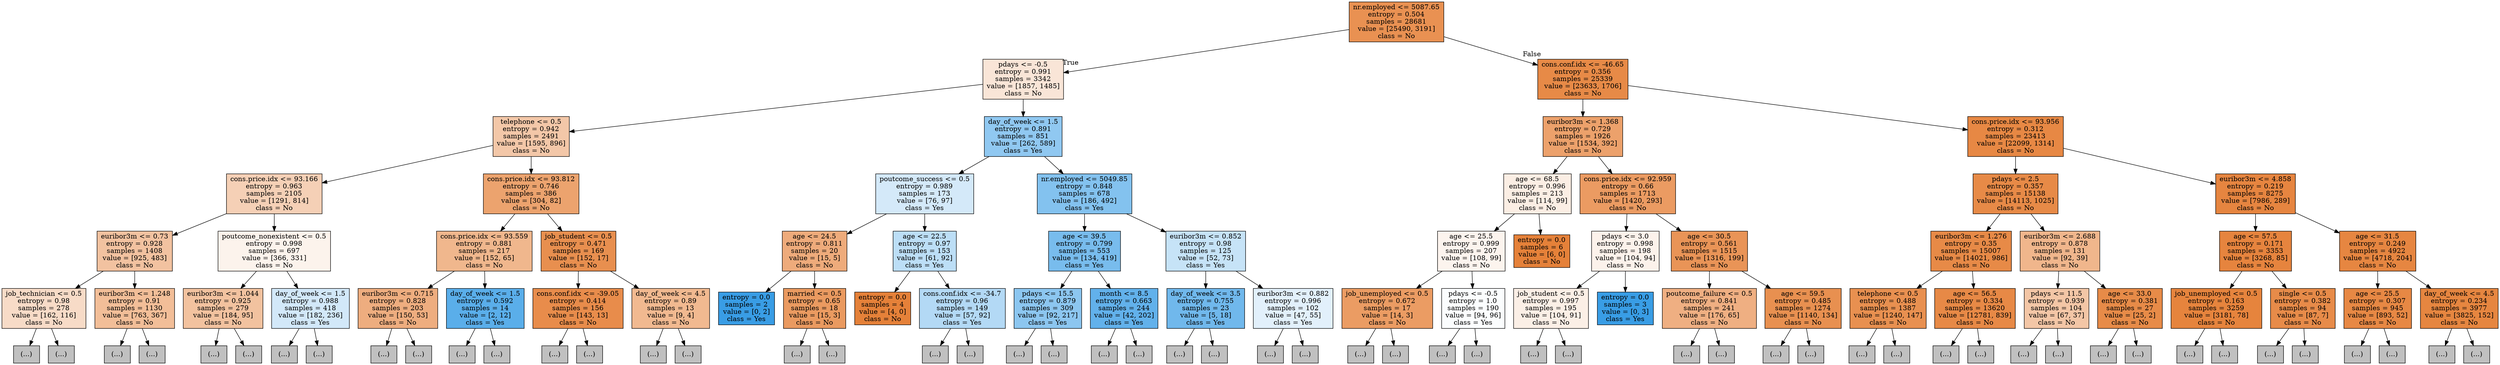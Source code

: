 digraph Tree {
node [shape=box, style="filled", color="black"] ;
0 [label="nr.employed <= 5087.65\nentropy = 0.504\nsamples = 28681\nvalue = [25490, 3191]\nclass = No", fillcolor="#e58139df"] ;
1 [label="pdays <= -0.5\nentropy = 0.991\nsamples = 3342\nvalue = [1857, 1485]\nclass = No", fillcolor="#e5813933"] ;
0 -> 1 [labeldistance=2.5, labelangle=45, headlabel="True"] ;
2 [label="telephone <= 0.5\nentropy = 0.942\nsamples = 2491\nvalue = [1595, 896]\nclass = No", fillcolor="#e5813970"] ;
1 -> 2 ;
3 [label="cons.price.idx <= 93.166\nentropy = 0.963\nsamples = 2105\nvalue = [1291, 814]\nclass = No", fillcolor="#e581395e"] ;
2 -> 3 ;
4 [label="euribor3m <= 0.73\nentropy = 0.928\nsamples = 1408\nvalue = [925, 483]\nclass = No", fillcolor="#e581397a"] ;
3 -> 4 ;
5 [label="job_technician <= 0.5\nentropy = 0.98\nsamples = 278\nvalue = [162, 116]\nclass = No", fillcolor="#e5813948"] ;
4 -> 5 ;
6 [label="(...)", fillcolor="#C0C0C0"] ;
5 -> 6 ;
167 [label="(...)", fillcolor="#C0C0C0"] ;
5 -> 167 ;
198 [label="euribor3m <= 1.248\nentropy = 0.91\nsamples = 1130\nvalue = [763, 367]\nclass = No", fillcolor="#e5813984"] ;
4 -> 198 ;
199 [label="(...)", fillcolor="#C0C0C0"] ;
198 -> 199 ;
758 [label="(...)", fillcolor="#C0C0C0"] ;
198 -> 758 ;
1057 [label="poutcome_nonexistent <= 0.5\nentropy = 0.998\nsamples = 697\nvalue = [366, 331]\nclass = No", fillcolor="#e5813918"] ;
3 -> 1057 ;
1058 [label="euribor3m <= 1.044\nentropy = 0.925\nsamples = 279\nvalue = [184, 95]\nclass = No", fillcolor="#e581397b"] ;
1057 -> 1058 ;
1059 [label="(...)", fillcolor="#C0C0C0"] ;
1058 -> 1059 ;
1242 [label="(...)", fillcolor="#C0C0C0"] ;
1058 -> 1242 ;
1243 [label="day_of_week <= 1.5\nentropy = 0.988\nsamples = 418\nvalue = [182, 236]\nclass = Yes", fillcolor="#399de53a"] ;
1057 -> 1243 ;
1244 [label="(...)", fillcolor="#C0C0C0"] ;
1243 -> 1244 ;
1333 [label="(...)", fillcolor="#C0C0C0"] ;
1243 -> 1333 ;
1542 [label="cons.price.idx <= 93.812\nentropy = 0.746\nsamples = 386\nvalue = [304, 82]\nclass = No", fillcolor="#e58139ba"] ;
2 -> 1542 ;
1543 [label="cons.price.idx <= 93.559\nentropy = 0.881\nsamples = 217\nvalue = [152, 65]\nclass = No", fillcolor="#e5813992"] ;
1542 -> 1543 ;
1544 [label="euribor3m <= 0.715\nentropy = 0.828\nsamples = 203\nvalue = [150, 53]\nclass = No", fillcolor="#e58139a5"] ;
1543 -> 1544 ;
1545 [label="(...)", fillcolor="#C0C0C0"] ;
1544 -> 1545 ;
1576 [label="(...)", fillcolor="#C0C0C0"] ;
1544 -> 1576 ;
1655 [label="day_of_week <= 1.5\nentropy = 0.592\nsamples = 14\nvalue = [2, 12]\nclass = Yes", fillcolor="#399de5d4"] ;
1543 -> 1655 ;
1656 [label="(...)", fillcolor="#C0C0C0"] ;
1655 -> 1656 ;
1661 [label="(...)", fillcolor="#C0C0C0"] ;
1655 -> 1661 ;
1662 [label="job_student <= 0.5\nentropy = 0.471\nsamples = 169\nvalue = [152, 17]\nclass = No", fillcolor="#e58139e2"] ;
1542 -> 1662 ;
1663 [label="cons.conf.idx <= -39.05\nentropy = 0.414\nsamples = 156\nvalue = [143, 13]\nclass = No", fillcolor="#e58139e8"] ;
1662 -> 1663 ;
1664 [label="(...)", fillcolor="#C0C0C0"] ;
1663 -> 1664 ;
1705 [label="(...)", fillcolor="#C0C0C0"] ;
1663 -> 1705 ;
1706 [label="day_of_week <= 4.5\nentropy = 0.89\nsamples = 13\nvalue = [9, 4]\nclass = No", fillcolor="#e581398e"] ;
1662 -> 1706 ;
1707 [label="(...)", fillcolor="#C0C0C0"] ;
1706 -> 1707 ;
1714 [label="(...)", fillcolor="#C0C0C0"] ;
1706 -> 1714 ;
1715 [label="day_of_week <= 1.5\nentropy = 0.891\nsamples = 851\nvalue = [262, 589]\nclass = Yes", fillcolor="#399de58e"] ;
1 -> 1715 ;
1716 [label="poutcome_success <= 0.5\nentropy = 0.989\nsamples = 173\nvalue = [76, 97]\nclass = Yes", fillcolor="#399de537"] ;
1715 -> 1716 ;
1717 [label="age <= 24.5\nentropy = 0.811\nsamples = 20\nvalue = [15, 5]\nclass = No", fillcolor="#e58139aa"] ;
1716 -> 1717 ;
1718 [label="entropy = 0.0\nsamples = 2\nvalue = [0, 2]\nclass = Yes", fillcolor="#399de5ff"] ;
1717 -> 1718 ;
1719 [label="married <= 0.5\nentropy = 0.65\nsamples = 18\nvalue = [15, 3]\nclass = No", fillcolor="#e58139cc"] ;
1717 -> 1719 ;
1720 [label="(...)", fillcolor="#C0C0C0"] ;
1719 -> 1720 ;
1721 [label="(...)", fillcolor="#C0C0C0"] ;
1719 -> 1721 ;
1728 [label="age <= 22.5\nentropy = 0.97\nsamples = 153\nvalue = [61, 92]\nclass = Yes", fillcolor="#399de556"] ;
1716 -> 1728 ;
1729 [label="entropy = 0.0\nsamples = 4\nvalue = [4, 0]\nclass = No", fillcolor="#e58139ff"] ;
1728 -> 1729 ;
1730 [label="cons.conf.idx <= -34.7\nentropy = 0.96\nsamples = 149\nvalue = [57, 92]\nclass = Yes", fillcolor="#399de561"] ;
1728 -> 1730 ;
1731 [label="(...)", fillcolor="#C0C0C0"] ;
1730 -> 1731 ;
1780 [label="(...)", fillcolor="#C0C0C0"] ;
1730 -> 1780 ;
1821 [label="nr.employed <= 5049.85\nentropy = 0.848\nsamples = 678\nvalue = [186, 492]\nclass = Yes", fillcolor="#399de59f"] ;
1715 -> 1821 ;
1822 [label="age <= 39.5\nentropy = 0.799\nsamples = 553\nvalue = [134, 419]\nclass = Yes", fillcolor="#399de5ad"] ;
1821 -> 1822 ;
1823 [label="pdays <= 15.5\nentropy = 0.879\nsamples = 309\nvalue = [92, 217]\nclass = Yes", fillcolor="#399de593"] ;
1822 -> 1823 ;
1824 [label="(...)", fillcolor="#C0C0C0"] ;
1823 -> 1824 ;
1985 [label="(...)", fillcolor="#C0C0C0"] ;
1823 -> 1985 ;
1990 [label="month <= 8.5\nentropy = 0.663\nsamples = 244\nvalue = [42, 202]\nclass = Yes", fillcolor="#399de5ca"] ;
1822 -> 1990 ;
1991 [label="(...)", fillcolor="#C0C0C0"] ;
1990 -> 1991 ;
2016 [label="(...)", fillcolor="#C0C0C0"] ;
1990 -> 2016 ;
2089 [label="euribor3m <= 0.852\nentropy = 0.98\nsamples = 125\nvalue = [52, 73]\nclass = Yes", fillcolor="#399de549"] ;
1821 -> 2089 ;
2090 [label="day_of_week <= 3.5\nentropy = 0.755\nsamples = 23\nvalue = [5, 18]\nclass = Yes", fillcolor="#399de5b8"] ;
2089 -> 2090 ;
2091 [label="(...)", fillcolor="#C0C0C0"] ;
2090 -> 2091 ;
2096 [label="(...)", fillcolor="#C0C0C0"] ;
2090 -> 2096 ;
2099 [label="euribor3m <= 0.882\nentropy = 0.996\nsamples = 102\nvalue = [47, 55]\nclass = Yes", fillcolor="#399de525"] ;
2089 -> 2099 ;
2100 [label="(...)", fillcolor="#C0C0C0"] ;
2099 -> 2100 ;
2127 [label="(...)", fillcolor="#C0C0C0"] ;
2099 -> 2127 ;
2172 [label="cons.conf.idx <= -46.65\nentropy = 0.356\nsamples = 25339\nvalue = [23633, 1706]\nclass = No", fillcolor="#e58139ed"] ;
0 -> 2172 [labeldistance=2.5, labelangle=-45, headlabel="False"] ;
2173 [label="euribor3m <= 1.368\nentropy = 0.729\nsamples = 1926\nvalue = [1534, 392]\nclass = No", fillcolor="#e58139be"] ;
2172 -> 2173 ;
2174 [label="age <= 68.5\nentropy = 0.996\nsamples = 213\nvalue = [114, 99]\nclass = No", fillcolor="#e5813922"] ;
2173 -> 2174 ;
2175 [label="age <= 25.5\nentropy = 0.999\nsamples = 207\nvalue = [108, 99]\nclass = No", fillcolor="#e5813915"] ;
2174 -> 2175 ;
2176 [label="job_unemployed <= 0.5\nentropy = 0.672\nsamples = 17\nvalue = [14, 3]\nclass = No", fillcolor="#e58139c8"] ;
2175 -> 2176 ;
2177 [label="(...)", fillcolor="#C0C0C0"] ;
2176 -> 2177 ;
2188 [label="(...)", fillcolor="#C0C0C0"] ;
2176 -> 2188 ;
2189 [label="pdays <= -0.5\nentropy = 1.0\nsamples = 190\nvalue = [94, 96]\nclass = Yes", fillcolor="#399de505"] ;
2175 -> 2189 ;
2190 [label="(...)", fillcolor="#C0C0C0"] ;
2189 -> 2190 ;
2337 [label="(...)", fillcolor="#C0C0C0"] ;
2189 -> 2337 ;
2358 [label="entropy = 0.0\nsamples = 6\nvalue = [6, 0]\nclass = No", fillcolor="#e58139ff"] ;
2174 -> 2358 ;
2359 [label="cons.price.idx <= 92.959\nentropy = 0.66\nsamples = 1713\nvalue = [1420, 293]\nclass = No", fillcolor="#e58139ca"] ;
2173 -> 2359 ;
2360 [label="pdays <= 3.0\nentropy = 0.998\nsamples = 198\nvalue = [104, 94]\nclass = No", fillcolor="#e5813919"] ;
2359 -> 2360 ;
2361 [label="job_student <= 0.5\nentropy = 0.997\nsamples = 195\nvalue = [104, 91]\nclass = No", fillcolor="#e5813920"] ;
2360 -> 2361 ;
2362 [label="(...)", fillcolor="#C0C0C0"] ;
2361 -> 2362 ;
2501 [label="(...)", fillcolor="#C0C0C0"] ;
2361 -> 2501 ;
2512 [label="entropy = 0.0\nsamples = 3\nvalue = [0, 3]\nclass = Yes", fillcolor="#399de5ff"] ;
2360 -> 2512 ;
2513 [label="age <= 30.5\nentropy = 0.561\nsamples = 1515\nvalue = [1316, 199]\nclass = No", fillcolor="#e58139d8"] ;
2359 -> 2513 ;
2514 [label="poutcome_failure <= 0.5\nentropy = 0.841\nsamples = 241\nvalue = [176, 65]\nclass = No", fillcolor="#e58139a1"] ;
2513 -> 2514 ;
2515 [label="(...)", fillcolor="#C0C0C0"] ;
2514 -> 2515 ;
2696 [label="(...)", fillcolor="#C0C0C0"] ;
2514 -> 2696 ;
2699 [label="age <= 59.5\nentropy = 0.485\nsamples = 1274\nvalue = [1140, 134]\nclass = No", fillcolor="#e58139e1"] ;
2513 -> 2699 ;
2700 [label="(...)", fillcolor="#C0C0C0"] ;
2699 -> 2700 ;
3115 [label="(...)", fillcolor="#C0C0C0"] ;
2699 -> 3115 ;
3166 [label="cons.price.idx <= 93.956\nentropy = 0.312\nsamples = 23413\nvalue = [22099, 1314]\nclass = No", fillcolor="#e58139f0"] ;
2172 -> 3166 ;
3167 [label="pdays <= 2.5\nentropy = 0.357\nsamples = 15138\nvalue = [14113, 1025]\nclass = No", fillcolor="#e58139ec"] ;
3166 -> 3167 ;
3168 [label="euribor3m <= 1.276\nentropy = 0.35\nsamples = 15007\nvalue = [14021, 986]\nclass = No", fillcolor="#e58139ed"] ;
3167 -> 3168 ;
3169 [label="telephone <= 0.5\nentropy = 0.488\nsamples = 1387\nvalue = [1240, 147]\nclass = No", fillcolor="#e58139e1"] ;
3168 -> 3169 ;
3170 [label="(...)", fillcolor="#C0C0C0"] ;
3169 -> 3170 ;
3735 [label="(...)", fillcolor="#C0C0C0"] ;
3169 -> 3735 ;
3762 [label="age <= 56.5\nentropy = 0.334\nsamples = 13620\nvalue = [12781, 839]\nclass = No", fillcolor="#e58139ee"] ;
3168 -> 3762 ;
3763 [label="(...)", fillcolor="#C0C0C0"] ;
3762 -> 3763 ;
7392 [label="(...)", fillcolor="#C0C0C0"] ;
3762 -> 7392 ;
7603 [label="euribor3m <= 2.688\nentropy = 0.878\nsamples = 131\nvalue = [92, 39]\nclass = No", fillcolor="#e5813993"] ;
3167 -> 7603 ;
7604 [label="pdays <= 11.5\nentropy = 0.939\nsamples = 104\nvalue = [67, 37]\nclass = No", fillcolor="#e5813972"] ;
7603 -> 7604 ;
7605 [label="(...)", fillcolor="#C0C0C0"] ;
7604 -> 7605 ;
7664 [label="(...)", fillcolor="#C0C0C0"] ;
7604 -> 7664 ;
7671 [label="age <= 33.0\nentropy = 0.381\nsamples = 27\nvalue = [25, 2]\nclass = No", fillcolor="#e58139eb"] ;
7603 -> 7671 ;
7672 [label="(...)", fillcolor="#C0C0C0"] ;
7671 -> 7672 ;
7677 [label="(...)", fillcolor="#C0C0C0"] ;
7671 -> 7677 ;
7678 [label="euribor3m <= 4.858\nentropy = 0.219\nsamples = 8275\nvalue = [7986, 289]\nclass = No", fillcolor="#e58139f6"] ;
3166 -> 7678 ;
7679 [label="age <= 57.5\nentropy = 0.171\nsamples = 3353\nvalue = [3268, 85]\nclass = No", fillcolor="#e58139f8"] ;
7678 -> 7679 ;
7680 [label="job_unemployed <= 0.5\nentropy = 0.163\nsamples = 3259\nvalue = [3181, 78]\nclass = No", fillcolor="#e58139f9"] ;
7679 -> 7680 ;
7681 [label="(...)", fillcolor="#C0C0C0"] ;
7680 -> 7681 ;
8138 [label="(...)", fillcolor="#C0C0C0"] ;
7680 -> 8138 ;
8139 [label="single <= 0.5\nentropy = 0.382\nsamples = 94\nvalue = [87, 7]\nclass = No", fillcolor="#e58139ea"] ;
7679 -> 8139 ;
8140 [label="(...)", fillcolor="#C0C0C0"] ;
8139 -> 8140 ;
8173 [label="(...)", fillcolor="#C0C0C0"] ;
8139 -> 8173 ;
8176 [label="age <= 31.5\nentropy = 0.249\nsamples = 4922\nvalue = [4718, 204]\nclass = No", fillcolor="#e58139f4"] ;
7678 -> 8176 ;
8177 [label="age <= 25.5\nentropy = 0.307\nsamples = 945\nvalue = [893, 52]\nclass = No", fillcolor="#e58139f0"] ;
8176 -> 8177 ;
8178 [label="(...)", fillcolor="#C0C0C0"] ;
8177 -> 8178 ;
8193 [label="(...)", fillcolor="#C0C0C0"] ;
8177 -> 8193 ;
8448 [label="day_of_week <= 4.5\nentropy = 0.234\nsamples = 3977\nvalue = [3825, 152]\nclass = No", fillcolor="#e58139f5"] ;
8176 -> 8448 ;
8449 [label="(...)", fillcolor="#C0C0C0"] ;
8448 -> 8449 ;
8996 [label="(...)", fillcolor="#C0C0C0"] ;
8448 -> 8996 ;
}